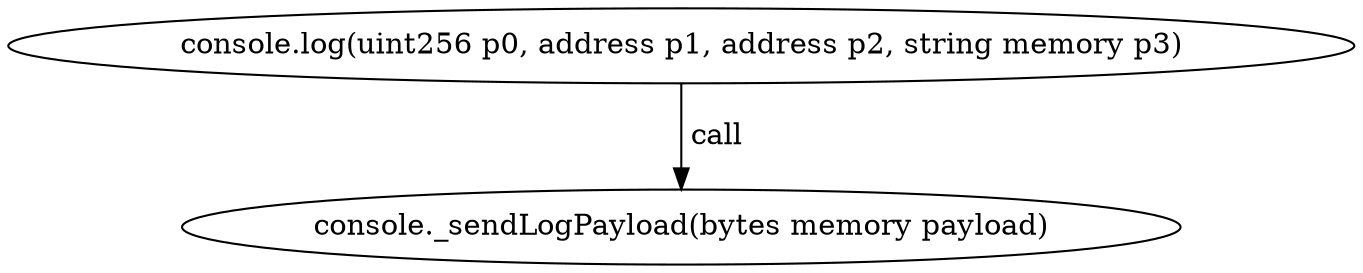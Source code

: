 digraph "" {
	graph [bb="0,0,537.01,124.8"];
	node [label="\N"];
	"console.log(uint256 p0, address p1, address p2, string memory p3)"	 [height=0.5,
		pos="268.5,106.8",
		width=7.4584];
	"console._sendLogPayload(bytes memory payload)"	 [height=0.5,
		pos="268.5,18",
		width=5.7372];
	"console.log(uint256 p0, address p1, address p2, string memory p3)" -> "console._sendLogPayload(bytes memory payload)" [key=call,
	label=" call",
	lp="280.36,62.4",
	pos="e,268.5,36.072 268.5,88.401 268.5,76.295 268.5,60.208 268.5,46.467"];
}
digraph "" {
	graph [bb="0,0,537.01,124.8"];
	node [label="\N"];
	"console.log(uint256 p0, address p1, address p2, string memory p3)"	 [height=0.5,
		pos="268.5,106.8",
		width=7.4584];
	"console._sendLogPayload(bytes memory payload)"	 [height=0.5,
		pos="268.5,18",
		width=5.7372];
	"console.log(uint256 p0, address p1, address p2, string memory p3)" -> "console._sendLogPayload(bytes memory payload)" [key=call,
	label=" call",
	lp="280.36,62.4",
	pos="e,268.5,36.072 268.5,88.401 268.5,76.295 268.5,60.208 268.5,46.467"];
}
